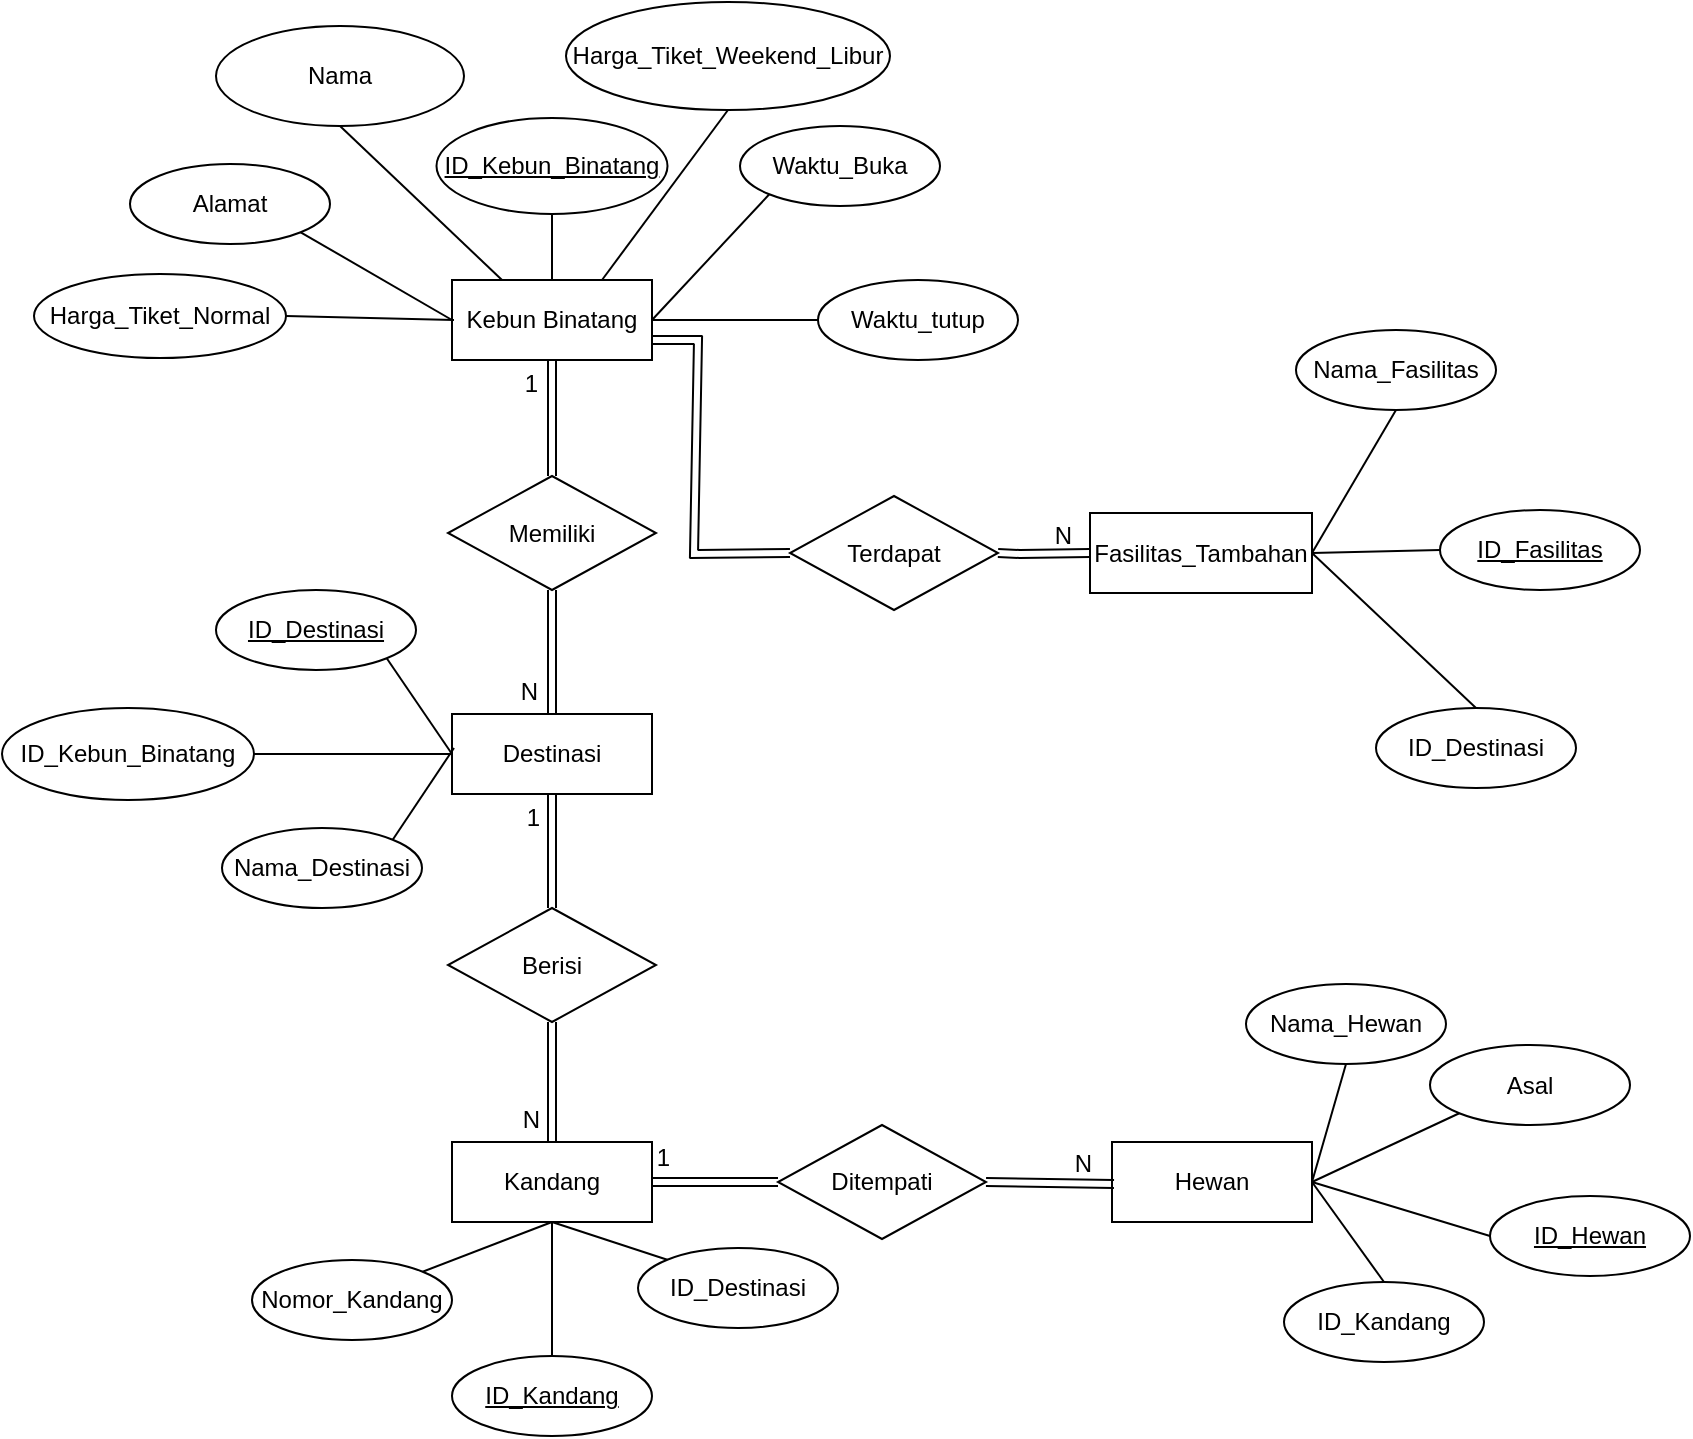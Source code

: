 <mxfile version="24.5.2" type="google">
  <diagram id="tkUChuLofno8_ro5ztWt" name="ERD">
    <mxGraphModel grid="0" page="0" gridSize="10" guides="1" tooltips="1" connect="1" arrows="1" fold="1" pageScale="1" pageWidth="1169" pageHeight="827" math="0" shadow="0">
      <root>
        <mxCell id="0" />
        <mxCell id="1" parent="0" />
        <mxCell id="IdS9BZnHqdPxets4vg6r-1" value="Destinasi" style="whiteSpace=wrap;html=1;align=center;" vertex="1" parent="1">
          <mxGeometry x="-325" y="21" width="100" height="40" as="geometry" />
        </mxCell>
        <mxCell id="IdS9BZnHqdPxets4vg6r-2" value="Kebun Binatang" style="whiteSpace=wrap;html=1;align=center;" vertex="1" parent="1">
          <mxGeometry x="-325" y="-196" width="100" height="40" as="geometry" />
        </mxCell>
        <mxCell id="IdS9BZnHqdPxets4vg6r-3" value="Fasilitas_Tambahan" style="whiteSpace=wrap;html=1;align=center;" vertex="1" parent="1">
          <mxGeometry x="-6" y="-79.5" width="111" height="40" as="geometry" />
        </mxCell>
        <mxCell id="IdS9BZnHqdPxets4vg6r-4" value="Hewan" style="whiteSpace=wrap;html=1;align=center;" vertex="1" parent="1">
          <mxGeometry x="5" y="235" width="100" height="40" as="geometry" />
        </mxCell>
        <mxCell id="IdS9BZnHqdPxets4vg6r-5" value="Kandang" style="whiteSpace=wrap;html=1;align=center;" vertex="1" parent="1">
          <mxGeometry x="-325" y="235" width="100" height="40" as="geometry" />
        </mxCell>
        <mxCell id="IdS9BZnHqdPxets4vg6r-6" value="Memiliki" style="shape=rhombus;perimeter=rhombusPerimeter;whiteSpace=wrap;html=1;align=center;" vertex="1" parent="1">
          <mxGeometry x="-327" y="-98" width="104" height="57" as="geometry" />
        </mxCell>
        <mxCell id="IdS9BZnHqdPxets4vg6r-7" value="" style="shape=link;html=1;rounded=0;fontSize=12;startSize=8;endSize=8;curved=1;entryX=0.5;entryY=1;entryDx=0;entryDy=0;exitX=0.5;exitY=0;exitDx=0;exitDy=0;" edge="1" parent="1" source="IdS9BZnHqdPxets4vg6r-6" target="IdS9BZnHqdPxets4vg6r-2">
          <mxGeometry relative="1" as="geometry">
            <mxPoint x="-273" y="-97" as="sourcePoint" />
            <mxPoint x="-273" y="-152" as="targetPoint" />
          </mxGeometry>
        </mxCell>
        <mxCell id="IdS9BZnHqdPxets4vg6r-8" value="1" style="resizable=0;html=1;whiteSpace=wrap;align=right;verticalAlign=bottom;" connectable="0" vertex="1" parent="IdS9BZnHqdPxets4vg6r-7">
          <mxGeometry x="1" relative="1" as="geometry">
            <mxPoint x="-6" y="20" as="offset" />
          </mxGeometry>
        </mxCell>
        <mxCell id="IdS9BZnHqdPxets4vg6r-11" value="" style="endArrow=none;html=1;rounded=0;fontSize=12;curved=1;exitX=0.5;exitY=1;exitDx=0;exitDy=0;shape=link;" edge="1" parent="1" source="IdS9BZnHqdPxets4vg6r-6" target="IdS9BZnHqdPxets4vg6r-1">
          <mxGeometry relative="1" as="geometry">
            <mxPoint x="-255" y="-43" as="sourcePoint" />
            <mxPoint x="-275" y="19" as="targetPoint" />
          </mxGeometry>
        </mxCell>
        <mxCell id="IdS9BZnHqdPxets4vg6r-12" value="N" style="resizable=0;html=1;whiteSpace=wrap;align=right;verticalAlign=bottom;" connectable="0" vertex="1" parent="IdS9BZnHqdPxets4vg6r-11">
          <mxGeometry x="1" relative="1" as="geometry">
            <mxPoint x="-6" y="-3" as="offset" />
          </mxGeometry>
        </mxCell>
        <mxCell id="IdS9BZnHqdPxets4vg6r-14" value="Ditempati" style="shape=rhombus;perimeter=rhombusPerimeter;whiteSpace=wrap;html=1;align=center;" vertex="1" parent="1">
          <mxGeometry x="-162" y="226.5" width="104" height="57" as="geometry" />
        </mxCell>
        <mxCell id="IdS9BZnHqdPxets4vg6r-15" value="Terdapat" style="shape=rhombus;perimeter=rhombusPerimeter;whiteSpace=wrap;html=1;align=center;" vertex="1" parent="1">
          <mxGeometry x="-156" y="-88" width="104" height="57" as="geometry" />
        </mxCell>
        <mxCell id="IdS9BZnHqdPxets4vg6r-16" value="Berisi" style="shape=rhombus;perimeter=rhombusPerimeter;whiteSpace=wrap;html=1;align=center;" vertex="1" parent="1">
          <mxGeometry x="-327" y="118" width="104" height="57" as="geometry" />
        </mxCell>
        <mxCell id="IdS9BZnHqdPxets4vg6r-17" value="" style="shape=link;html=1;rounded=0;fontSize=12;startSize=8;endSize=8;curved=1;exitX=0.5;exitY=1;exitDx=0;exitDy=0;entryX=0.5;entryY=0;entryDx=0;entryDy=0;" edge="1" parent="1" source="IdS9BZnHqdPxets4vg6r-1" target="IdS9BZnHqdPxets4vg6r-16">
          <mxGeometry relative="1" as="geometry">
            <mxPoint x="-204" y="74" as="sourcePoint" />
            <mxPoint x="-44" y="74" as="targetPoint" />
          </mxGeometry>
        </mxCell>
        <mxCell id="IdS9BZnHqdPxets4vg6r-18" value="1" style="resizable=0;html=1;whiteSpace=wrap;align=right;verticalAlign=bottom;" connectable="0" vertex="1" parent="IdS9BZnHqdPxets4vg6r-17">
          <mxGeometry x="1" relative="1" as="geometry">
            <mxPoint x="-5" y="-37" as="offset" />
          </mxGeometry>
        </mxCell>
        <mxCell id="IdS9BZnHqdPxets4vg6r-19" value="" style="endArrow=none;html=1;rounded=0;fontSize=12;curved=1;exitX=0.5;exitY=1;exitDx=0;exitDy=0;entryX=0.5;entryY=0;entryDx=0;entryDy=0;shape=link;" edge="1" parent="1" source="IdS9BZnHqdPxets4vg6r-16" target="IdS9BZnHqdPxets4vg6r-5">
          <mxGeometry relative="1" as="geometry">
            <mxPoint x="-204" y="74" as="sourcePoint" />
            <mxPoint x="-44" y="74" as="targetPoint" />
          </mxGeometry>
        </mxCell>
        <mxCell id="IdS9BZnHqdPxets4vg6r-20" value="N" style="resizable=0;html=1;whiteSpace=wrap;align=right;verticalAlign=bottom;" connectable="0" vertex="1" parent="IdS9BZnHqdPxets4vg6r-19">
          <mxGeometry x="1" relative="1" as="geometry">
            <mxPoint x="-5" y="-3" as="offset" />
          </mxGeometry>
        </mxCell>
        <mxCell id="IdS9BZnHqdPxets4vg6r-28" value="" style="shape=link;html=1;rounded=0;fontSize=12;startSize=8;endSize=8;curved=1;exitX=1;exitY=0.5;exitDx=0;exitDy=0;" edge="1" parent="1" source="IdS9BZnHqdPxets4vg6r-5" target="IdS9BZnHqdPxets4vg6r-14">
          <mxGeometry relative="1" as="geometry">
            <mxPoint x="-204" y="74" as="sourcePoint" />
            <mxPoint x="-44" y="74" as="targetPoint" />
          </mxGeometry>
        </mxCell>
        <mxCell id="IdS9BZnHqdPxets4vg6r-29" value="1" style="resizable=0;html=1;whiteSpace=wrap;align=right;verticalAlign=bottom;" connectable="0" vertex="1" parent="IdS9BZnHqdPxets4vg6r-28">
          <mxGeometry x="1" relative="1" as="geometry">
            <mxPoint x="-53" y="-4" as="offset" />
          </mxGeometry>
        </mxCell>
        <mxCell id="IdS9BZnHqdPxets4vg6r-30" value="" style="endArrow=none;html=1;rounded=0;fontSize=12;curved=1;exitX=1;exitY=0.5;exitDx=0;exitDy=0;shape=link;" edge="1" parent="1" source="IdS9BZnHqdPxets4vg6r-14">
          <mxGeometry relative="1" as="geometry">
            <mxPoint x="-59" y="256" as="sourcePoint" />
            <mxPoint x="6" y="256" as="targetPoint" />
          </mxGeometry>
        </mxCell>
        <mxCell id="IdS9BZnHqdPxets4vg6r-31" value="N" style="resizable=0;html=1;whiteSpace=wrap;align=right;verticalAlign=bottom;" connectable="0" vertex="1" parent="IdS9BZnHqdPxets4vg6r-30">
          <mxGeometry x="1" relative="1" as="geometry">
            <mxPoint x="-9" y="-1" as="offset" />
          </mxGeometry>
        </mxCell>
        <mxCell id="IdS9BZnHqdPxets4vg6r-32" value="" style="endArrow=none;html=1;rounded=0;fontSize=12;curved=0;exitX=1;exitY=0.5;exitDx=0;exitDy=0;entryX=0;entryY=0.5;entryDx=0;entryDy=0;shape=link;" edge="1" parent="1" source="IdS9BZnHqdPxets4vg6r-15" target="IdS9BZnHqdPxets4vg6r-3">
          <mxGeometry relative="1" as="geometry">
            <mxPoint x="-75.5" y="40" as="sourcePoint" />
            <mxPoint x="-17.5" y="41" as="targetPoint" />
            <Array as="points">
              <mxPoint x="-41" y="-59" />
            </Array>
          </mxGeometry>
        </mxCell>
        <mxCell id="IdS9BZnHqdPxets4vg6r-33" value="N" style="resizable=0;html=1;whiteSpace=wrap;align=right;verticalAlign=bottom;" connectable="0" vertex="1" parent="IdS9BZnHqdPxets4vg6r-32">
          <mxGeometry x="1" relative="1" as="geometry">
            <mxPoint x="-7" as="offset" />
          </mxGeometry>
        </mxCell>
        <mxCell id="OlwFcsQuPp1IbXEuBwov-1" value="ID_Kebun_Binatang" style="ellipse;whiteSpace=wrap;html=1;align=center;fontStyle=4;" vertex="1" parent="1">
          <mxGeometry x="-332.75" y="-277" width="115.5" height="48" as="geometry" />
        </mxCell>
        <mxCell id="OlwFcsQuPp1IbXEuBwov-2" value="Waktu_tutup" style="ellipse;whiteSpace=wrap;html=1;align=center;" vertex="1" parent="1">
          <mxGeometry x="-142" y="-196" width="100" height="40" as="geometry" />
        </mxCell>
        <mxCell id="OlwFcsQuPp1IbXEuBwov-3" value="Nama" style="ellipse;whiteSpace=wrap;html=1;align=center;" vertex="1" parent="1">
          <mxGeometry x="-443" y="-323" width="124" height="50" as="geometry" />
        </mxCell>
        <mxCell id="OlwFcsQuPp1IbXEuBwov-4" value="Waktu_Buka" style="ellipse;whiteSpace=wrap;html=1;align=center;" vertex="1" parent="1">
          <mxGeometry x="-181" y="-273" width="100" height="40" as="geometry" />
        </mxCell>
        <mxCell id="OlwFcsQuPp1IbXEuBwov-5" value="Alamat" style="ellipse;whiteSpace=wrap;html=1;align=center;" vertex="1" parent="1">
          <mxGeometry x="-486" y="-254" width="100" height="40" as="geometry" />
        </mxCell>
        <mxCell id="OlwFcsQuPp1IbXEuBwov-6" value="Harga_Tiket_Weekend_Libur" style="ellipse;whiteSpace=wrap;html=1;align=center;" vertex="1" parent="1">
          <mxGeometry x="-268" y="-335" width="162" height="54" as="geometry" />
        </mxCell>
        <mxCell id="OlwFcsQuPp1IbXEuBwov-7" value="Harga_Tiket_Normal" style="ellipse;whiteSpace=wrap;html=1;align=center;" vertex="1" parent="1">
          <mxGeometry x="-534" y="-199" width="126" height="42" as="geometry" />
        </mxCell>
        <mxCell id="OlwFcsQuPp1IbXEuBwov-14" value="" style="endArrow=none;html=1;rounded=0;fontSize=12;startSize=8;endSize=8;curved=1;exitX=1;exitY=0.5;exitDx=0;exitDy=0;" edge="1" parent="1" source="OlwFcsQuPp1IbXEuBwov-7">
          <mxGeometry relative="1" as="geometry">
            <mxPoint x="-300" y="135" as="sourcePoint" />
            <mxPoint x="-324" y="-176" as="targetPoint" />
          </mxGeometry>
        </mxCell>
        <mxCell id="OlwFcsQuPp1IbXEuBwov-16" value="" style="endArrow=none;html=1;rounded=0;fontSize=12;startSize=8;endSize=8;curved=1;exitX=1;exitY=1;exitDx=0;exitDy=0;" edge="1" parent="1" source="OlwFcsQuPp1IbXEuBwov-5">
          <mxGeometry relative="1" as="geometry">
            <mxPoint x="-408" y="-123" as="sourcePoint" />
            <mxPoint x="-325" y="-176" as="targetPoint" />
          </mxGeometry>
        </mxCell>
        <mxCell id="OlwFcsQuPp1IbXEuBwov-17" value="" style="endArrow=none;html=1;rounded=0;fontSize=12;startSize=8;endSize=8;curved=1;exitX=0.5;exitY=1;exitDx=0;exitDy=0;entryX=0.25;entryY=0;entryDx=0;entryDy=0;" edge="1" parent="1" source="OlwFcsQuPp1IbXEuBwov-3" target="IdS9BZnHqdPxets4vg6r-2">
          <mxGeometry relative="1" as="geometry">
            <mxPoint x="-408" y="-123" as="sourcePoint" />
            <mxPoint x="-248" y="-123" as="targetPoint" />
          </mxGeometry>
        </mxCell>
        <mxCell id="OlwFcsQuPp1IbXEuBwov-18" value="" style="endArrow=none;html=1;rounded=0;fontSize=12;startSize=8;endSize=8;curved=1;exitX=0.5;exitY=1;exitDx=0;exitDy=0;entryX=0.5;entryY=0;entryDx=0;entryDy=0;" edge="1" parent="1" source="OlwFcsQuPp1IbXEuBwov-1" target="IdS9BZnHqdPxets4vg6r-2">
          <mxGeometry relative="1" as="geometry">
            <mxPoint x="-408" y="-123" as="sourcePoint" />
            <mxPoint x="-278" y="-198" as="targetPoint" />
          </mxGeometry>
        </mxCell>
        <mxCell id="OlwFcsQuPp1IbXEuBwov-19" value="" style="endArrow=none;html=1;rounded=0;fontSize=12;startSize=8;endSize=8;curved=1;exitX=0.5;exitY=1;exitDx=0;exitDy=0;entryX=0.75;entryY=0;entryDx=0;entryDy=0;" edge="1" parent="1" source="OlwFcsQuPp1IbXEuBwov-6" target="IdS9BZnHqdPxets4vg6r-2">
          <mxGeometry relative="1" as="geometry">
            <mxPoint x="-408" y="-123" as="sourcePoint" />
            <mxPoint x="-248" y="-123" as="targetPoint" />
          </mxGeometry>
        </mxCell>
        <mxCell id="OlwFcsQuPp1IbXEuBwov-20" value="" style="endArrow=none;html=1;rounded=0;fontSize=12;startSize=8;endSize=8;curved=1;exitX=1;exitY=0.5;exitDx=0;exitDy=0;entryX=0;entryY=1;entryDx=0;entryDy=0;" edge="1" parent="1" source="IdS9BZnHqdPxets4vg6r-2" target="OlwFcsQuPp1IbXEuBwov-4">
          <mxGeometry relative="1" as="geometry">
            <mxPoint x="-215" y="-123" as="sourcePoint" />
            <mxPoint x="-55" y="-123" as="targetPoint" />
          </mxGeometry>
        </mxCell>
        <mxCell id="OlwFcsQuPp1IbXEuBwov-21" value="" style="endArrow=none;html=1;rounded=0;fontSize=12;startSize=8;endSize=8;curved=1;exitX=1;exitY=0.5;exitDx=0;exitDy=0;entryX=0;entryY=0.5;entryDx=0;entryDy=0;" edge="1" parent="1" source="IdS9BZnHqdPxets4vg6r-2" target="OlwFcsQuPp1IbXEuBwov-2">
          <mxGeometry relative="1" as="geometry">
            <mxPoint x="-215" y="-123" as="sourcePoint" />
            <mxPoint x="-55" y="-123" as="targetPoint" />
          </mxGeometry>
        </mxCell>
        <mxCell id="OlwFcsQuPp1IbXEuBwov-23" value="Nama_Destinasi" style="ellipse;whiteSpace=wrap;html=1;align=center;" vertex="1" parent="1">
          <mxGeometry x="-440" y="78" width="100" height="40" as="geometry" />
        </mxCell>
        <mxCell id="OlwFcsQuPp1IbXEuBwov-24" value="ID_Kebun_Binatang" style="ellipse;whiteSpace=wrap;html=1;align=center;" vertex="1" parent="1">
          <mxGeometry x="-550" y="18" width="126" height="46" as="geometry" />
        </mxCell>
        <mxCell id="OlwFcsQuPp1IbXEuBwov-25" value="ID_Destinasi" style="ellipse;whiteSpace=wrap;html=1;align=center;fontStyle=4;" vertex="1" parent="1">
          <mxGeometry x="-443" y="-41" width="100" height="40" as="geometry" />
        </mxCell>
        <mxCell id="OlwFcsQuPp1IbXEuBwov-26" value="" style="endArrow=none;html=1;rounded=0;fontSize=12;startSize=8;endSize=8;curved=1;exitX=1;exitY=1;exitDx=0;exitDy=0;entryX=0;entryY=0.5;entryDx=0;entryDy=0;" edge="1" parent="1" source="OlwFcsQuPp1IbXEuBwov-25" target="IdS9BZnHqdPxets4vg6r-1">
          <mxGeometry relative="1" as="geometry">
            <mxPoint x="-340" y="105" as="sourcePoint" />
            <mxPoint x="-180" y="105" as="targetPoint" />
          </mxGeometry>
        </mxCell>
        <mxCell id="OlwFcsQuPp1IbXEuBwov-27" value="" style="endArrow=none;html=1;rounded=0;fontSize=12;startSize=8;endSize=8;curved=1;exitX=1;exitY=0.5;exitDx=0;exitDy=0;entryX=0;entryY=0.5;entryDx=0;entryDy=0;" edge="1" parent="1" source="OlwFcsQuPp1IbXEuBwov-24" target="IdS9BZnHqdPxets4vg6r-1">
          <mxGeometry relative="1" as="geometry">
            <mxPoint x="-340" y="105" as="sourcePoint" />
            <mxPoint x="-180" y="105" as="targetPoint" />
          </mxGeometry>
        </mxCell>
        <mxCell id="OlwFcsQuPp1IbXEuBwov-28" value="" style="endArrow=none;html=1;rounded=0;fontSize=12;startSize=8;endSize=8;curved=1;exitX=1;exitY=0;exitDx=0;exitDy=0;" edge="1" parent="1" source="OlwFcsQuPp1IbXEuBwov-23">
          <mxGeometry relative="1" as="geometry">
            <mxPoint x="-340" y="105" as="sourcePoint" />
            <mxPoint x="-324" y="38" as="targetPoint" />
          </mxGeometry>
        </mxCell>
        <mxCell id="OlwFcsQuPp1IbXEuBwov-29" value="Nomor_Kandang" style="ellipse;whiteSpace=wrap;html=1;align=center;" vertex="1" parent="1">
          <mxGeometry x="-425" y="294" width="100" height="40" as="geometry" />
        </mxCell>
        <mxCell id="OlwFcsQuPp1IbXEuBwov-30" value="ID_Kandang" style="ellipse;whiteSpace=wrap;html=1;align=center;fontStyle=4;" vertex="1" parent="1">
          <mxGeometry x="-325" y="342" width="100" height="40" as="geometry" />
        </mxCell>
        <mxCell id="OlwFcsQuPp1IbXEuBwov-31" value="ID_Destinasi" style="ellipse;whiteSpace=wrap;html=1;align=center;" vertex="1" parent="1">
          <mxGeometry x="-232" y="288" width="100" height="40" as="geometry" />
        </mxCell>
        <mxCell id="OlwFcsQuPp1IbXEuBwov-32" value="" style="endArrow=none;html=1;rounded=0;fontSize=12;startSize=8;endSize=8;curved=1;exitX=1;exitY=0;exitDx=0;exitDy=0;entryX=0.5;entryY=1;entryDx=0;entryDy=0;" edge="1" parent="1" source="OlwFcsQuPp1IbXEuBwov-29" target="IdS9BZnHqdPxets4vg6r-5">
          <mxGeometry relative="1" as="geometry">
            <mxPoint x="-340" y="223" as="sourcePoint" />
            <mxPoint x="-180" y="223" as="targetPoint" />
          </mxGeometry>
        </mxCell>
        <mxCell id="OlwFcsQuPp1IbXEuBwov-33" value="" style="endArrow=none;html=1;rounded=0;fontSize=12;startSize=8;endSize=8;curved=1;exitX=0.5;exitY=0;exitDx=0;exitDy=0;entryX=0.5;entryY=1;entryDx=0;entryDy=0;" edge="1" parent="1" source="OlwFcsQuPp1IbXEuBwov-30" target="IdS9BZnHqdPxets4vg6r-5">
          <mxGeometry relative="1" as="geometry">
            <mxPoint x="-340" y="223" as="sourcePoint" />
            <mxPoint x="-180" y="223" as="targetPoint" />
          </mxGeometry>
        </mxCell>
        <mxCell id="OlwFcsQuPp1IbXEuBwov-34" value="" style="endArrow=none;html=1;rounded=0;fontSize=12;startSize=8;endSize=8;curved=1;exitX=0;exitY=0;exitDx=0;exitDy=0;entryX=0.5;entryY=1;entryDx=0;entryDy=0;" edge="1" parent="1" source="OlwFcsQuPp1IbXEuBwov-31" target="IdS9BZnHqdPxets4vg6r-5">
          <mxGeometry relative="1" as="geometry">
            <mxPoint x="-340" y="223" as="sourcePoint" />
            <mxPoint x="-180" y="223" as="targetPoint" />
          </mxGeometry>
        </mxCell>
        <mxCell id="OlwFcsQuPp1IbXEuBwov-35" value="ID_Hewan" style="ellipse;whiteSpace=wrap;html=1;align=center;fontStyle=4;" vertex="1" parent="1">
          <mxGeometry x="194" y="262" width="100" height="40" as="geometry" />
        </mxCell>
        <mxCell id="OlwFcsQuPp1IbXEuBwov-36" value="ID_Kandang" style="ellipse;whiteSpace=wrap;html=1;align=center;" vertex="1" parent="1">
          <mxGeometry x="91" y="305" width="100" height="40" as="geometry" />
        </mxCell>
        <mxCell id="OlwFcsQuPp1IbXEuBwov-37" value="Nama_Hewan" style="ellipse;whiteSpace=wrap;html=1;align=center;" vertex="1" parent="1">
          <mxGeometry x="72" y="156" width="100" height="40" as="geometry" />
        </mxCell>
        <mxCell id="OlwFcsQuPp1IbXEuBwov-38" value="Asal" style="ellipse;whiteSpace=wrap;html=1;align=center;" vertex="1" parent="1">
          <mxGeometry x="164" y="186.5" width="100" height="40" as="geometry" />
        </mxCell>
        <mxCell id="OlwFcsQuPp1IbXEuBwov-39" value="" style="endArrow=none;html=1;rounded=0;fontSize=12;startSize=8;endSize=8;curved=1;exitX=0.5;exitY=0;exitDx=0;exitDy=0;entryX=1;entryY=0.5;entryDx=0;entryDy=0;" edge="1" parent="1" source="OlwFcsQuPp1IbXEuBwov-36" target="IdS9BZnHqdPxets4vg6r-4">
          <mxGeometry relative="1" as="geometry">
            <mxPoint x="61" y="236" as="sourcePoint" />
            <mxPoint x="221" y="236" as="targetPoint" />
          </mxGeometry>
        </mxCell>
        <mxCell id="OlwFcsQuPp1IbXEuBwov-40" value="" style="endArrow=none;html=1;rounded=0;fontSize=12;startSize=8;endSize=8;curved=1;exitX=0.5;exitY=1;exitDx=0;exitDy=0;entryX=1;entryY=0.5;entryDx=0;entryDy=0;" edge="1" parent="1" source="OlwFcsQuPp1IbXEuBwov-37" target="IdS9BZnHqdPxets4vg6r-4">
          <mxGeometry relative="1" as="geometry">
            <mxPoint x="61" y="236" as="sourcePoint" />
            <mxPoint x="221" y="236" as="targetPoint" />
          </mxGeometry>
        </mxCell>
        <mxCell id="OlwFcsQuPp1IbXEuBwov-41" value="" style="endArrow=none;html=1;rounded=0;fontSize=12;startSize=8;endSize=8;curved=1;entryX=0;entryY=1;entryDx=0;entryDy=0;exitX=1;exitY=0.5;exitDx=0;exitDy=0;" edge="1" parent="1" source="IdS9BZnHqdPxets4vg6r-4" target="OlwFcsQuPp1IbXEuBwov-38">
          <mxGeometry relative="1" as="geometry">
            <mxPoint x="61" y="236" as="sourcePoint" />
            <mxPoint x="221" y="236" as="targetPoint" />
          </mxGeometry>
        </mxCell>
        <mxCell id="OlwFcsQuPp1IbXEuBwov-42" value="" style="endArrow=none;html=1;rounded=0;fontSize=12;startSize=8;endSize=8;curved=1;exitX=1;exitY=0.5;exitDx=0;exitDy=0;entryX=0;entryY=0.5;entryDx=0;entryDy=0;" edge="1" parent="1" source="IdS9BZnHqdPxets4vg6r-4" target="OlwFcsQuPp1IbXEuBwov-35">
          <mxGeometry relative="1" as="geometry">
            <mxPoint x="61" y="236" as="sourcePoint" />
            <mxPoint x="221" y="236" as="targetPoint" />
          </mxGeometry>
        </mxCell>
        <mxCell id="OlwFcsQuPp1IbXEuBwov-43" value="ID_Destinasi" style="ellipse;whiteSpace=wrap;html=1;align=center;" vertex="1" parent="1">
          <mxGeometry x="137" y="18" width="100" height="40" as="geometry" />
        </mxCell>
        <mxCell id="OlwFcsQuPp1IbXEuBwov-44" value="ID_Fasilitas" style="ellipse;whiteSpace=wrap;html=1;align=center;fontStyle=4;" vertex="1" parent="1">
          <mxGeometry x="169" y="-81" width="100" height="40" as="geometry" />
        </mxCell>
        <mxCell id="OlwFcsQuPp1IbXEuBwov-45" value="Nama_Fasilitas" style="ellipse;whiteSpace=wrap;html=1;align=center;" vertex="1" parent="1">
          <mxGeometry x="97" y="-171" width="100" height="40" as="geometry" />
        </mxCell>
        <mxCell id="OlwFcsQuPp1IbXEuBwov-47" value="" style="endArrow=none;html=1;rounded=0;fontSize=12;startSize=8;endSize=8;curved=1;exitX=1;exitY=0.5;exitDx=0;exitDy=0;entryX=0.5;entryY=1;entryDx=0;entryDy=0;" edge="1" parent="1" source="IdS9BZnHqdPxets4vg6r-3" target="OlwFcsQuPp1IbXEuBwov-45">
          <mxGeometry relative="1" as="geometry">
            <mxPoint x="18" y="-12" as="sourcePoint" />
            <mxPoint x="138" y="4" as="targetPoint" />
          </mxGeometry>
        </mxCell>
        <mxCell id="OlwFcsQuPp1IbXEuBwov-48" value="" style="endArrow=none;html=1;rounded=0;fontSize=12;startSize=8;endSize=8;curved=1;exitX=1;exitY=0.5;exitDx=0;exitDy=0;entryX=0;entryY=0.5;entryDx=0;entryDy=0;" edge="1" parent="1" source="IdS9BZnHqdPxets4vg6r-3" target="OlwFcsQuPp1IbXEuBwov-44">
          <mxGeometry relative="1" as="geometry">
            <mxPoint x="18" y="-12" as="sourcePoint" />
            <mxPoint x="178" y="-12" as="targetPoint" />
          </mxGeometry>
        </mxCell>
        <mxCell id="OlwFcsQuPp1IbXEuBwov-49" value="" style="endArrow=none;html=1;rounded=0;fontSize=12;startSize=8;endSize=8;curved=1;exitX=1;exitY=0.5;exitDx=0;exitDy=0;entryX=0.5;entryY=0;entryDx=0;entryDy=0;" edge="1" parent="1" source="IdS9BZnHqdPxets4vg6r-3" target="OlwFcsQuPp1IbXEuBwov-43">
          <mxGeometry relative="1" as="geometry">
            <mxPoint x="18" y="-12" as="sourcePoint" />
            <mxPoint x="178" y="-12" as="targetPoint" />
          </mxGeometry>
        </mxCell>
        <mxCell id="9ljFq2qe22VIxAquuOaC-1" value="" style="endArrow=none;html=1;rounded=0;entryX=1;entryY=0.75;entryDx=0;entryDy=0;exitX=0;exitY=0.5;exitDx=0;exitDy=0;shape=link;" edge="1" parent="1" source="IdS9BZnHqdPxets4vg6r-15" target="IdS9BZnHqdPxets4vg6r-2">
          <mxGeometry width="50" height="50" relative="1" as="geometry">
            <mxPoint x="-62" y="-46" as="sourcePoint" />
            <mxPoint x="-12" y="-96" as="targetPoint" />
            <Array as="points">
              <mxPoint x="-204" y="-59" />
              <mxPoint x="-202" y="-166" />
            </Array>
          </mxGeometry>
        </mxCell>
      </root>
    </mxGraphModel>
  </diagram>
</mxfile>
